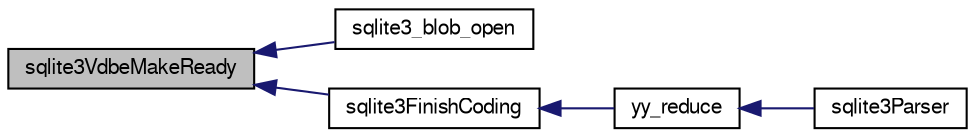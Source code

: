 digraph "sqlite3VdbeMakeReady"
{
  edge [fontname="FreeSans",fontsize="10",labelfontname="FreeSans",labelfontsize="10"];
  node [fontname="FreeSans",fontsize="10",shape=record];
  rankdir="LR";
  Node762657 [label="sqlite3VdbeMakeReady",height=0.2,width=0.4,color="black", fillcolor="grey75", style="filled", fontcolor="black"];
  Node762657 -> Node762658 [dir="back",color="midnightblue",fontsize="10",style="solid",fontname="FreeSans"];
  Node762658 [label="sqlite3_blob_open",height=0.2,width=0.4,color="black", fillcolor="white", style="filled",URL="$sqlite3_8h.html#adb8ad839a5bdd62a43785132bc7dd518"];
  Node762657 -> Node762659 [dir="back",color="midnightblue",fontsize="10",style="solid",fontname="FreeSans"];
  Node762659 [label="sqlite3FinishCoding",height=0.2,width=0.4,color="black", fillcolor="white", style="filled",URL="$sqlite3_8c.html#a651bc5b446c276c092705856d995b278"];
  Node762659 -> Node762660 [dir="back",color="midnightblue",fontsize="10",style="solid",fontname="FreeSans"];
  Node762660 [label="yy_reduce",height=0.2,width=0.4,color="black", fillcolor="white", style="filled",URL="$sqlite3_8c.html#a7c419a9b25711c666a9a2449ef377f14"];
  Node762660 -> Node762661 [dir="back",color="midnightblue",fontsize="10",style="solid",fontname="FreeSans"];
  Node762661 [label="sqlite3Parser",height=0.2,width=0.4,color="black", fillcolor="white", style="filled",URL="$sqlite3_8c.html#a0327d71a5fabe0b6a343d78a2602e72a"];
}
